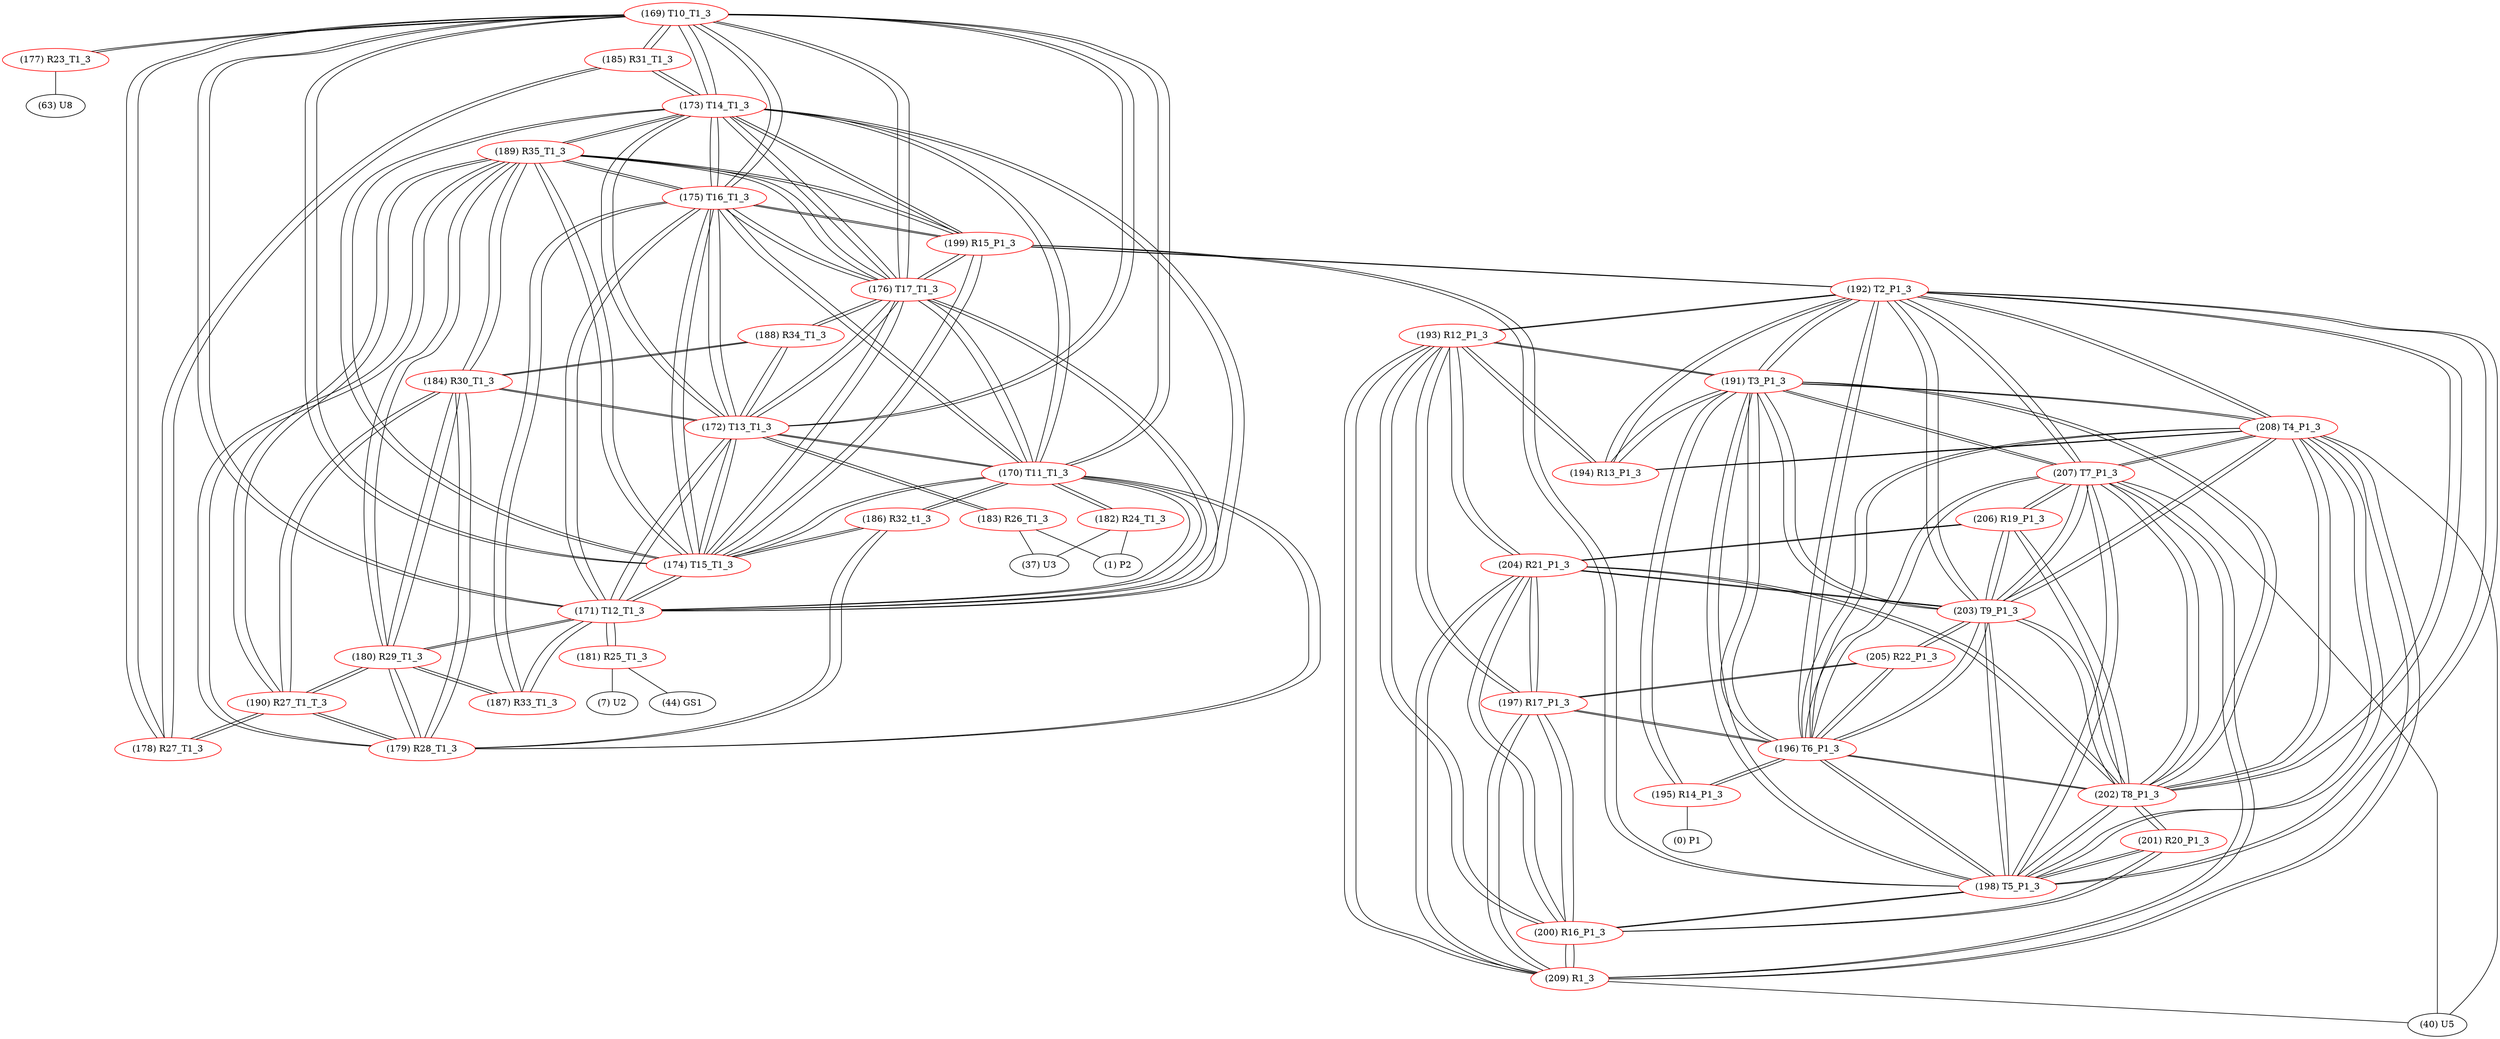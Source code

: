 graph {
	169 [label="(169) T10_T1_3" color=red]
	177 [label="(177) R23_T1_3"]
	185 [label="(185) R31_T1_3"]
	178 [label="(178) R27_T1_3"]
	175 [label="(175) T16_T1_3"]
	176 [label="(176) T17_T1_3"]
	174 [label="(174) T15_T1_3"]
	171 [label="(171) T12_T1_3"]
	173 [label="(173) T14_T1_3"]
	172 [label="(172) T13_T1_3"]
	170 [label="(170) T11_T1_3"]
	170 [label="(170) T11_T1_3" color=red]
	182 [label="(182) R24_T1_3"]
	179 [label="(179) R28_T1_3"]
	186 [label="(186) R32_t1_3"]
	169 [label="(169) T10_T1_3"]
	175 [label="(175) T16_T1_3"]
	176 [label="(176) T17_T1_3"]
	174 [label="(174) T15_T1_3"]
	171 [label="(171) T12_T1_3"]
	173 [label="(173) T14_T1_3"]
	172 [label="(172) T13_T1_3"]
	171 [label="(171) T12_T1_3" color=red]
	187 [label="(187) R33_T1_3"]
	180 [label="(180) R29_T1_3"]
	181 [label="(181) R25_T1_3"]
	169 [label="(169) T10_T1_3"]
	175 [label="(175) T16_T1_3"]
	176 [label="(176) T17_T1_3"]
	174 [label="(174) T15_T1_3"]
	173 [label="(173) T14_T1_3"]
	172 [label="(172) T13_T1_3"]
	170 [label="(170) T11_T1_3"]
	172 [label="(172) T13_T1_3" color=red]
	184 [label="(184) R30_T1_3"]
	188 [label="(188) R34_T1_3"]
	183 [label="(183) R26_T1_3"]
	169 [label="(169) T10_T1_3"]
	175 [label="(175) T16_T1_3"]
	176 [label="(176) T17_T1_3"]
	174 [label="(174) T15_T1_3"]
	171 [label="(171) T12_T1_3"]
	173 [label="(173) T14_T1_3"]
	170 [label="(170) T11_T1_3"]
	173 [label="(173) T14_T1_3" color=red]
	169 [label="(169) T10_T1_3"]
	175 [label="(175) T16_T1_3"]
	176 [label="(176) T17_T1_3"]
	174 [label="(174) T15_T1_3"]
	171 [label="(171) T12_T1_3"]
	172 [label="(172) T13_T1_3"]
	170 [label="(170) T11_T1_3"]
	185 [label="(185) R31_T1_3"]
	199 [label="(199) R15_P1_3"]
	189 [label="(189) R35_T1_3"]
	174 [label="(174) T15_T1_3" color=red]
	186 [label="(186) R32_t1_3"]
	169 [label="(169) T10_T1_3"]
	175 [label="(175) T16_T1_3"]
	176 [label="(176) T17_T1_3"]
	171 [label="(171) T12_T1_3"]
	173 [label="(173) T14_T1_3"]
	172 [label="(172) T13_T1_3"]
	170 [label="(170) T11_T1_3"]
	199 [label="(199) R15_P1_3"]
	189 [label="(189) R35_T1_3"]
	175 [label="(175) T16_T1_3" color=red]
	187 [label="(187) R33_T1_3"]
	169 [label="(169) T10_T1_3"]
	176 [label="(176) T17_T1_3"]
	174 [label="(174) T15_T1_3"]
	171 [label="(171) T12_T1_3"]
	173 [label="(173) T14_T1_3"]
	172 [label="(172) T13_T1_3"]
	170 [label="(170) T11_T1_3"]
	199 [label="(199) R15_P1_3"]
	189 [label="(189) R35_T1_3"]
	176 [label="(176) T17_T1_3" color=red]
	188 [label="(188) R34_T1_3"]
	169 [label="(169) T10_T1_3"]
	175 [label="(175) T16_T1_3"]
	174 [label="(174) T15_T1_3"]
	171 [label="(171) T12_T1_3"]
	173 [label="(173) T14_T1_3"]
	172 [label="(172) T13_T1_3"]
	170 [label="(170) T11_T1_3"]
	199 [label="(199) R15_P1_3"]
	189 [label="(189) R35_T1_3"]
	177 [label="(177) R23_T1_3" color=red]
	63 [label="(63) U8"]
	169 [label="(169) T10_T1_3"]
	178 [label="(178) R27_T1_3" color=red]
	169 [label="(169) T10_T1_3"]
	185 [label="(185) R31_T1_3"]
	190 [label="(190) R27_T1_T_3"]
	179 [label="(179) R28_T1_3" color=red]
	184 [label="(184) R30_T1_3"]
	189 [label="(189) R35_T1_3"]
	180 [label="(180) R29_T1_3"]
	190 [label="(190) R27_T1_T_3"]
	170 [label="(170) T11_T1_3"]
	186 [label="(186) R32_t1_3"]
	180 [label="(180) R29_T1_3" color=red]
	184 [label="(184) R30_T1_3"]
	189 [label="(189) R35_T1_3"]
	179 [label="(179) R28_T1_3"]
	190 [label="(190) R27_T1_T_3"]
	187 [label="(187) R33_T1_3"]
	171 [label="(171) T12_T1_3"]
	181 [label="(181) R25_T1_3" color=red]
	44 [label="(44) GS1"]
	7 [label="(7) U2"]
	171 [label="(171) T12_T1_3"]
	182 [label="(182) R24_T1_3" color=red]
	37 [label="(37) U3"]
	1 [label="(1) P2"]
	170 [label="(170) T11_T1_3"]
	183 [label="(183) R26_T1_3" color=red]
	1 [label="(1) P2"]
	37 [label="(37) U3"]
	172 [label="(172) T13_T1_3"]
	184 [label="(184) R30_T1_3" color=red]
	189 [label="(189) R35_T1_3"]
	180 [label="(180) R29_T1_3"]
	179 [label="(179) R28_T1_3"]
	190 [label="(190) R27_T1_T_3"]
	188 [label="(188) R34_T1_3"]
	172 [label="(172) T13_T1_3"]
	185 [label="(185) R31_T1_3" color=red]
	169 [label="(169) T10_T1_3"]
	178 [label="(178) R27_T1_3"]
	173 [label="(173) T14_T1_3"]
	186 [label="(186) R32_t1_3" color=red]
	174 [label="(174) T15_T1_3"]
	170 [label="(170) T11_T1_3"]
	179 [label="(179) R28_T1_3"]
	187 [label="(187) R33_T1_3" color=red]
	175 [label="(175) T16_T1_3"]
	180 [label="(180) R29_T1_3"]
	171 [label="(171) T12_T1_3"]
	188 [label="(188) R34_T1_3" color=red]
	176 [label="(176) T17_T1_3"]
	184 [label="(184) R30_T1_3"]
	172 [label="(172) T13_T1_3"]
	189 [label="(189) R35_T1_3" color=red]
	184 [label="(184) R30_T1_3"]
	180 [label="(180) R29_T1_3"]
	179 [label="(179) R28_T1_3"]
	190 [label="(190) R27_T1_T_3"]
	199 [label="(199) R15_P1_3"]
	176 [label="(176) T17_T1_3"]
	175 [label="(175) T16_T1_3"]
	174 [label="(174) T15_T1_3"]
	173 [label="(173) T14_T1_3"]
	190 [label="(190) R27_T1_T_3" color=red]
	184 [label="(184) R30_T1_3"]
	189 [label="(189) R35_T1_3"]
	180 [label="(180) R29_T1_3"]
	179 [label="(179) R28_T1_3"]
	178 [label="(178) R27_T1_3"]
	191 [label="(191) T3_P1_3" color=red]
	208 [label="(208) T4_P1_3"]
	207 [label="(207) T7_P1_3"]
	198 [label="(198) T5_P1_3"]
	203 [label="(203) T9_P1_3"]
	202 [label="(202) T8_P1_3"]
	196 [label="(196) T6_P1_3"]
	192 [label="(192) T2_P1_3"]
	195 [label="(195) R14_P1_3"]
	194 [label="(194) R13_P1_3"]
	193 [label="(193) R12_P1_3"]
	192 [label="(192) T2_P1_3" color=red]
	191 [label="(191) T3_P1_3"]
	208 [label="(208) T4_P1_3"]
	207 [label="(207) T7_P1_3"]
	198 [label="(198) T5_P1_3"]
	203 [label="(203) T9_P1_3"]
	202 [label="(202) T8_P1_3"]
	196 [label="(196) T6_P1_3"]
	194 [label="(194) R13_P1_3"]
	193 [label="(193) R12_P1_3"]
	199 [label="(199) R15_P1_3"]
	193 [label="(193) R12_P1_3" color=red]
	204 [label="(204) R21_P1_3"]
	200 [label="(200) R16_P1_3"]
	197 [label="(197) R17_P1_3"]
	209 [label="(209) R1_3"]
	194 [label="(194) R13_P1_3"]
	191 [label="(191) T3_P1_3"]
	192 [label="(192) T2_P1_3"]
	194 [label="(194) R13_P1_3" color=red]
	208 [label="(208) T4_P1_3"]
	191 [label="(191) T3_P1_3"]
	193 [label="(193) R12_P1_3"]
	192 [label="(192) T2_P1_3"]
	195 [label="(195) R14_P1_3" color=red]
	0 [label="(0) P1"]
	191 [label="(191) T3_P1_3"]
	196 [label="(196) T6_P1_3"]
	196 [label="(196) T6_P1_3" color=red]
	191 [label="(191) T3_P1_3"]
	208 [label="(208) T4_P1_3"]
	207 [label="(207) T7_P1_3"]
	198 [label="(198) T5_P1_3"]
	203 [label="(203) T9_P1_3"]
	202 [label="(202) T8_P1_3"]
	192 [label="(192) T2_P1_3"]
	195 [label="(195) R14_P1_3"]
	205 [label="(205) R22_P1_3"]
	197 [label="(197) R17_P1_3"]
	197 [label="(197) R17_P1_3" color=red]
	204 [label="(204) R21_P1_3"]
	200 [label="(200) R16_P1_3"]
	193 [label="(193) R12_P1_3"]
	209 [label="(209) R1_3"]
	205 [label="(205) R22_P1_3"]
	196 [label="(196) T6_P1_3"]
	198 [label="(198) T5_P1_3" color=red]
	191 [label="(191) T3_P1_3"]
	208 [label="(208) T4_P1_3"]
	207 [label="(207) T7_P1_3"]
	203 [label="(203) T9_P1_3"]
	202 [label="(202) T8_P1_3"]
	196 [label="(196) T6_P1_3"]
	192 [label="(192) T2_P1_3"]
	199 [label="(199) R15_P1_3"]
	200 [label="(200) R16_P1_3"]
	201 [label="(201) R20_P1_3"]
	199 [label="(199) R15_P1_3" color=red]
	176 [label="(176) T17_T1_3"]
	189 [label="(189) R35_T1_3"]
	175 [label="(175) T16_T1_3"]
	174 [label="(174) T15_T1_3"]
	173 [label="(173) T14_T1_3"]
	192 [label="(192) T2_P1_3"]
	198 [label="(198) T5_P1_3"]
	200 [label="(200) R16_P1_3" color=red]
	204 [label="(204) R21_P1_3"]
	193 [label="(193) R12_P1_3"]
	197 [label="(197) R17_P1_3"]
	209 [label="(209) R1_3"]
	198 [label="(198) T5_P1_3"]
	201 [label="(201) R20_P1_3"]
	201 [label="(201) R20_P1_3" color=red]
	202 [label="(202) T8_P1_3"]
	200 [label="(200) R16_P1_3"]
	198 [label="(198) T5_P1_3"]
	202 [label="(202) T8_P1_3" color=red]
	191 [label="(191) T3_P1_3"]
	208 [label="(208) T4_P1_3"]
	207 [label="(207) T7_P1_3"]
	198 [label="(198) T5_P1_3"]
	203 [label="(203) T9_P1_3"]
	196 [label="(196) T6_P1_3"]
	192 [label="(192) T2_P1_3"]
	204 [label="(204) R21_P1_3"]
	206 [label="(206) R19_P1_3"]
	201 [label="(201) R20_P1_3"]
	203 [label="(203) T9_P1_3" color=red]
	205 [label="(205) R22_P1_3"]
	191 [label="(191) T3_P1_3"]
	208 [label="(208) T4_P1_3"]
	207 [label="(207) T7_P1_3"]
	198 [label="(198) T5_P1_3"]
	202 [label="(202) T8_P1_3"]
	196 [label="(196) T6_P1_3"]
	192 [label="(192) T2_P1_3"]
	204 [label="(204) R21_P1_3"]
	206 [label="(206) R19_P1_3"]
	204 [label="(204) R21_P1_3" color=red]
	200 [label="(200) R16_P1_3"]
	193 [label="(193) R12_P1_3"]
	197 [label="(197) R17_P1_3"]
	209 [label="(209) R1_3"]
	203 [label="(203) T9_P1_3"]
	202 [label="(202) T8_P1_3"]
	206 [label="(206) R19_P1_3"]
	205 [label="(205) R22_P1_3" color=red]
	203 [label="(203) T9_P1_3"]
	196 [label="(196) T6_P1_3"]
	197 [label="(197) R17_P1_3"]
	206 [label="(206) R19_P1_3" color=red]
	203 [label="(203) T9_P1_3"]
	204 [label="(204) R21_P1_3"]
	202 [label="(202) T8_P1_3"]
	207 [label="(207) T7_P1_3"]
	207 [label="(207) T7_P1_3" color=red]
	191 [label="(191) T3_P1_3"]
	208 [label="(208) T4_P1_3"]
	198 [label="(198) T5_P1_3"]
	203 [label="(203) T9_P1_3"]
	202 [label="(202) T8_P1_3"]
	196 [label="(196) T6_P1_3"]
	192 [label="(192) T2_P1_3"]
	209 [label="(209) R1_3"]
	40 [label="(40) U5"]
	206 [label="(206) R19_P1_3"]
	208 [label="(208) T4_P1_3" color=red]
	191 [label="(191) T3_P1_3"]
	207 [label="(207) T7_P1_3"]
	198 [label="(198) T5_P1_3"]
	203 [label="(203) T9_P1_3"]
	202 [label="(202) T8_P1_3"]
	196 [label="(196) T6_P1_3"]
	192 [label="(192) T2_P1_3"]
	194 [label="(194) R13_P1_3"]
	209 [label="(209) R1_3"]
	40 [label="(40) U5"]
	209 [label="(209) R1_3" color=red]
	208 [label="(208) T4_P1_3"]
	207 [label="(207) T7_P1_3"]
	40 [label="(40) U5"]
	204 [label="(204) R21_P1_3"]
	200 [label="(200) R16_P1_3"]
	193 [label="(193) R12_P1_3"]
	197 [label="(197) R17_P1_3"]
	169 -- 177
	169 -- 185
	169 -- 178
	169 -- 175
	169 -- 176
	169 -- 174
	169 -- 171
	169 -- 173
	169 -- 172
	169 -- 170
	170 -- 182
	170 -- 179
	170 -- 186
	170 -- 169
	170 -- 175
	170 -- 176
	170 -- 174
	170 -- 171
	170 -- 173
	170 -- 172
	171 -- 187
	171 -- 180
	171 -- 181
	171 -- 169
	171 -- 175
	171 -- 176
	171 -- 174
	171 -- 173
	171 -- 172
	171 -- 170
	172 -- 184
	172 -- 188
	172 -- 183
	172 -- 169
	172 -- 175
	172 -- 176
	172 -- 174
	172 -- 171
	172 -- 173
	172 -- 170
	173 -- 169
	173 -- 175
	173 -- 176
	173 -- 174
	173 -- 171
	173 -- 172
	173 -- 170
	173 -- 185
	173 -- 199
	173 -- 189
	174 -- 186
	174 -- 169
	174 -- 175
	174 -- 176
	174 -- 171
	174 -- 173
	174 -- 172
	174 -- 170
	174 -- 199
	174 -- 189
	175 -- 187
	175 -- 169
	175 -- 176
	175 -- 174
	175 -- 171
	175 -- 173
	175 -- 172
	175 -- 170
	175 -- 199
	175 -- 189
	176 -- 188
	176 -- 169
	176 -- 175
	176 -- 174
	176 -- 171
	176 -- 173
	176 -- 172
	176 -- 170
	176 -- 199
	176 -- 189
	177 -- 63
	177 -- 169
	178 -- 169
	178 -- 185
	178 -- 190
	179 -- 184
	179 -- 189
	179 -- 180
	179 -- 190
	179 -- 170
	179 -- 186
	180 -- 184
	180 -- 189
	180 -- 179
	180 -- 190
	180 -- 187
	180 -- 171
	181 -- 44
	181 -- 7
	181 -- 171
	182 -- 37
	182 -- 1
	182 -- 170
	183 -- 1
	183 -- 37
	183 -- 172
	184 -- 189
	184 -- 180
	184 -- 179
	184 -- 190
	184 -- 188
	184 -- 172
	185 -- 169
	185 -- 178
	185 -- 173
	186 -- 174
	186 -- 170
	186 -- 179
	187 -- 175
	187 -- 180
	187 -- 171
	188 -- 176
	188 -- 184
	188 -- 172
	189 -- 184
	189 -- 180
	189 -- 179
	189 -- 190
	189 -- 199
	189 -- 176
	189 -- 175
	189 -- 174
	189 -- 173
	190 -- 184
	190 -- 189
	190 -- 180
	190 -- 179
	190 -- 178
	191 -- 208
	191 -- 207
	191 -- 198
	191 -- 203
	191 -- 202
	191 -- 196
	191 -- 192
	191 -- 195
	191 -- 194
	191 -- 193
	192 -- 191
	192 -- 208
	192 -- 207
	192 -- 198
	192 -- 203
	192 -- 202
	192 -- 196
	192 -- 194
	192 -- 193
	192 -- 199
	193 -- 204
	193 -- 200
	193 -- 197
	193 -- 209
	193 -- 194
	193 -- 191
	193 -- 192
	194 -- 208
	194 -- 191
	194 -- 193
	194 -- 192
	195 -- 0
	195 -- 191
	195 -- 196
	196 -- 191
	196 -- 208
	196 -- 207
	196 -- 198
	196 -- 203
	196 -- 202
	196 -- 192
	196 -- 195
	196 -- 205
	196 -- 197
	197 -- 204
	197 -- 200
	197 -- 193
	197 -- 209
	197 -- 205
	197 -- 196
	198 -- 191
	198 -- 208
	198 -- 207
	198 -- 203
	198 -- 202
	198 -- 196
	198 -- 192
	198 -- 199
	198 -- 200
	198 -- 201
	199 -- 176
	199 -- 189
	199 -- 175
	199 -- 174
	199 -- 173
	199 -- 192
	199 -- 198
	200 -- 204
	200 -- 193
	200 -- 197
	200 -- 209
	200 -- 198
	200 -- 201
	201 -- 202
	201 -- 200
	201 -- 198
	202 -- 191
	202 -- 208
	202 -- 207
	202 -- 198
	202 -- 203
	202 -- 196
	202 -- 192
	202 -- 204
	202 -- 206
	202 -- 201
	203 -- 205
	203 -- 191
	203 -- 208
	203 -- 207
	203 -- 198
	203 -- 202
	203 -- 196
	203 -- 192
	203 -- 204
	203 -- 206
	204 -- 200
	204 -- 193
	204 -- 197
	204 -- 209
	204 -- 203
	204 -- 202
	204 -- 206
	205 -- 203
	205 -- 196
	205 -- 197
	206 -- 203
	206 -- 204
	206 -- 202
	206 -- 207
	207 -- 191
	207 -- 208
	207 -- 198
	207 -- 203
	207 -- 202
	207 -- 196
	207 -- 192
	207 -- 209
	207 -- 40
	207 -- 206
	208 -- 191
	208 -- 207
	208 -- 198
	208 -- 203
	208 -- 202
	208 -- 196
	208 -- 192
	208 -- 194
	208 -- 209
	208 -- 40
	209 -- 208
	209 -- 207
	209 -- 40
	209 -- 204
	209 -- 200
	209 -- 193
	209 -- 197
}